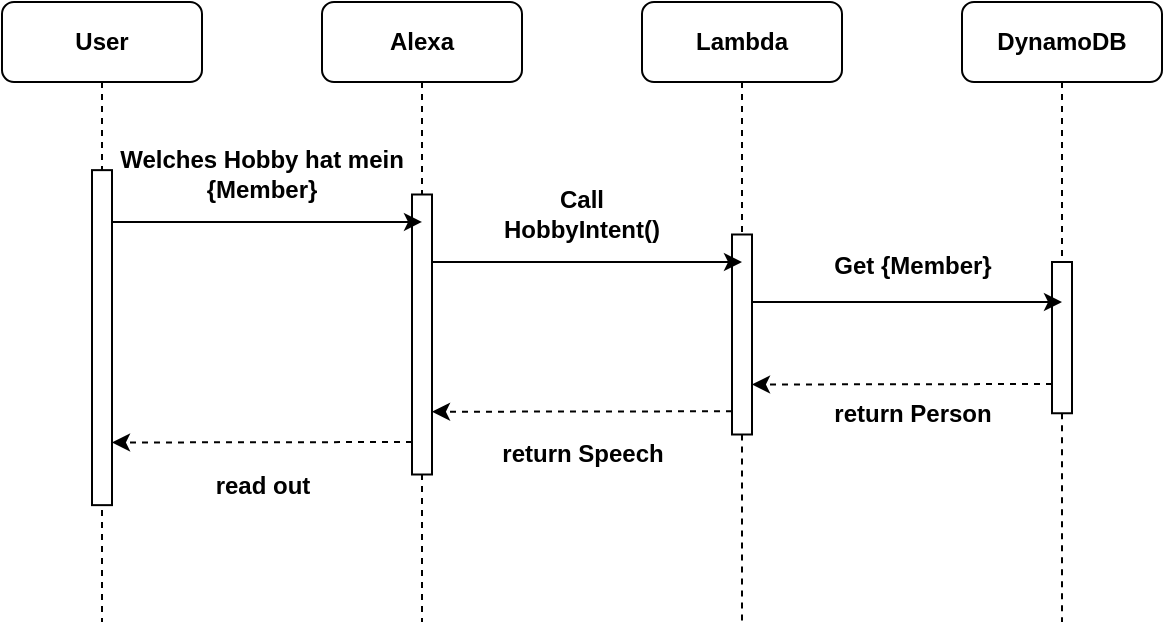 <mxfile version="12.5.4" type="google"><diagram id="zYhjIpaQGQOWZVxRiKlL" name="Page-1"><mxGraphModel dx="868" dy="457" grid="0" gridSize="10" guides="1" tooltips="1" connect="1" arrows="1" fold="1" page="1" pageScale="1" pageWidth="827" pageHeight="1169" math="0" shadow="0"><root><mxCell id="0"/><mxCell id="1" parent="0"/><mxCell id="srZn_VNHs0gT8egDXRI1-11" style="edgeStyle=orthogonalEdgeStyle;rounded=0;orthogonalLoop=1;jettySize=auto;html=1;dashed=1;endArrow=none;endFill=0;" parent="1" edge="1"><mxGeometry relative="1" as="geometry"><mxPoint x="60" y="360" as="targetPoint"/><mxPoint x="60" y="250" as="sourcePoint"/></mxGeometry></mxCell><mxCell id="srZn_VNHs0gT8egDXRI1-1" value="User" style="rounded=1;whiteSpace=wrap;html=1;fontStyle=1" parent="1" vertex="1"><mxGeometry x="10" y="50" width="100" height="40" as="geometry"/></mxCell><mxCell id="srZn_VNHs0gT8egDXRI1-46" style="edgeStyle=orthogonalEdgeStyle;rounded=0;orthogonalLoop=1;jettySize=auto;html=1;exitX=0.5;exitY=1;exitDx=0;exitDy=0;endArrow=none;endFill=0;dashed=1;" parent="1" edge="1"><mxGeometry relative="1" as="geometry"><mxPoint x="220" y="360" as="targetPoint"/><mxPoint x="220" y="250" as="sourcePoint"/></mxGeometry></mxCell><mxCell id="srZn_VNHs0gT8egDXRI1-8" value="Alexa" style="rounded=1;whiteSpace=wrap;html=1;fontStyle=1" parent="1" vertex="1"><mxGeometry x="170" y="50" width="100" height="40" as="geometry"/></mxCell><mxCell id="srZn_VNHs0gT8egDXRI1-53" style="edgeStyle=orthogonalEdgeStyle;rounded=0;orthogonalLoop=1;jettySize=auto;html=1;dashed=1;endArrow=none;endFill=0;" parent="1" source="srZn_VNHs0gT8egDXRI1-51" edge="1"><mxGeometry relative="1" as="geometry"><mxPoint x="380" y="360" as="targetPoint"/></mxGeometry></mxCell><mxCell id="srZn_VNHs0gT8egDXRI1-9" value="Lambda" style="rounded=1;whiteSpace=wrap;html=1;fontStyle=1" parent="1" vertex="1"><mxGeometry x="330" y="50" width="100" height="40" as="geometry"/></mxCell><mxCell id="srZn_VNHs0gT8egDXRI1-56" style="edgeStyle=orthogonalEdgeStyle;rounded=0;orthogonalLoop=1;jettySize=auto;html=1;dashed=1;endArrow=none;endFill=0;" parent="1" source="srZn_VNHs0gT8egDXRI1-55" edge="1"><mxGeometry relative="1" as="geometry"><mxPoint x="540" y="360" as="targetPoint"/></mxGeometry></mxCell><mxCell id="srZn_VNHs0gT8egDXRI1-10" value="DynamoDB" style="rounded=1;whiteSpace=wrap;html=1;fontStyle=1" parent="1" vertex="1"><mxGeometry x="490" y="50" width="100" height="40" as="geometry"/></mxCell><mxCell id="srZn_VNHs0gT8egDXRI1-17" style="edgeStyle=orthogonalEdgeStyle;rounded=0;orthogonalLoop=1;jettySize=auto;html=1;dashed=1;endArrow=none;endFill=0;" parent="1" source="srZn_VNHs0gT8egDXRI1-1" edge="1"><mxGeometry relative="1" as="geometry"><mxPoint x="60" y="140" as="targetPoint"/><mxPoint x="60" y="90" as="sourcePoint"/></mxGeometry></mxCell><mxCell id="srZn_VNHs0gT8egDXRI1-20" value="Welches Hobby hat mein {Member}" style="text;html=1;strokeColor=none;fillColor=none;align=center;verticalAlign=middle;whiteSpace=wrap;rounded=0;fontStyle=1" parent="1" vertex="1"><mxGeometry x="65" y="126.25" width="150" height="20" as="geometry"/></mxCell><mxCell id="srZn_VNHs0gT8egDXRI1-25" value="Call HobbyIntent()" style="text;html=1;strokeColor=none;fillColor=none;align=center;verticalAlign=middle;whiteSpace=wrap;rounded=0;fontStyle=1" parent="1" vertex="1"><mxGeometry x="280" y="146.25" width="40" height="20" as="geometry"/></mxCell><mxCell id="srZn_VNHs0gT8egDXRI1-47" style="edgeStyle=orthogonalEdgeStyle;rounded=0;orthogonalLoop=1;jettySize=auto;html=1;exitX=0.5;exitY=1;exitDx=0;exitDy=0;endArrow=none;endFill=0;dashed=1;" parent="1" source="srZn_VNHs0gT8egDXRI1-8" edge="1"><mxGeometry relative="1" as="geometry"><mxPoint x="220" y="150" as="targetPoint"/><mxPoint x="220" y="90" as="sourcePoint"/></mxGeometry></mxCell><mxCell id="srZn_VNHs0gT8egDXRI1-49" value="" style="rounded=0;whiteSpace=wrap;html=1;" parent="1" vertex="1"><mxGeometry x="55" y="134.07" width="10" height="167.5" as="geometry"/></mxCell><mxCell id="srZn_VNHs0gT8egDXRI1-50" value="" style="rounded=0;whiteSpace=wrap;html=1;" parent="1" vertex="1"><mxGeometry x="215" y="146.25" width="10" height="140" as="geometry"/></mxCell><mxCell id="srZn_VNHs0gT8egDXRI1-51" value="" style="rounded=0;whiteSpace=wrap;html=1;" parent="1" vertex="1"><mxGeometry x="375" y="166.25" width="10" height="100" as="geometry"/></mxCell><mxCell id="srZn_VNHs0gT8egDXRI1-54" style="edgeStyle=orthogonalEdgeStyle;rounded=0;orthogonalLoop=1;jettySize=auto;html=1;dashed=1;endArrow=none;endFill=0;" parent="1" source="srZn_VNHs0gT8egDXRI1-9" target="srZn_VNHs0gT8egDXRI1-51" edge="1"><mxGeometry relative="1" as="geometry"><mxPoint x="380" y="360" as="targetPoint"/><mxPoint x="380" y="90" as="sourcePoint"/></mxGeometry></mxCell><mxCell id="srZn_VNHs0gT8egDXRI1-55" value="" style="rounded=0;whiteSpace=wrap;html=1;" parent="1" vertex="1"><mxGeometry x="535" y="180" width="10" height="75.63" as="geometry"/></mxCell><mxCell id="srZn_VNHs0gT8egDXRI1-62" style="edgeStyle=orthogonalEdgeStyle;rounded=0;orthogonalLoop=1;jettySize=auto;html=1;dashed=1;endArrow=none;endFill=0;" parent="1" source="srZn_VNHs0gT8egDXRI1-10" target="srZn_VNHs0gT8egDXRI1-55" edge="1"><mxGeometry relative="1" as="geometry"><mxPoint x="540" y="360" as="targetPoint"/><mxPoint x="540" y="90" as="sourcePoint"/></mxGeometry></mxCell><mxCell id="srZn_VNHs0gT8egDXRI1-67" value="" style="endArrow=classic;html=1;entryX=0.5;entryY=0.098;entryDx=0;entryDy=0;entryPerimeter=0;" parent="1" target="srZn_VNHs0gT8egDXRI1-50" edge="1"><mxGeometry width="50" height="50" relative="1" as="geometry"><mxPoint x="65" y="160" as="sourcePoint"/><mxPoint x="210" y="160" as="targetPoint"/></mxGeometry></mxCell><mxCell id="srZn_VNHs0gT8egDXRI1-68" value="" style="endArrow=classic;html=1;entryX=0.5;entryY=0.098;entryDx=0;entryDy=0;entryPerimeter=0;" parent="1" edge="1"><mxGeometry width="50" height="50" relative="1" as="geometry"><mxPoint x="225" y="180.03" as="sourcePoint"/><mxPoint x="380" y="180.0" as="targetPoint"/></mxGeometry></mxCell><mxCell id="srZn_VNHs0gT8egDXRI1-69" value="" style="endArrow=classic;html=1;entryX=0.5;entryY=0.098;entryDx=0;entryDy=0;entryPerimeter=0;" parent="1" edge="1"><mxGeometry width="50" height="50" relative="1" as="geometry"><mxPoint x="385" y="200.03" as="sourcePoint"/><mxPoint x="540" y="200.0" as="targetPoint"/></mxGeometry></mxCell><mxCell id="srZn_VNHs0gT8egDXRI1-70" value="" style="endArrow=classic;html=1;entryX=1;entryY=0.75;entryDx=0;entryDy=0;dashed=1;" parent="1" target="srZn_VNHs0gT8egDXRI1-51" edge="1"><mxGeometry width="50" height="50" relative="1" as="geometry"><mxPoint x="535" y="241" as="sourcePoint"/><mxPoint x="400" y="240" as="targetPoint"/></mxGeometry></mxCell><mxCell id="srZn_VNHs0gT8egDXRI1-71" value="" style="endArrow=classic;html=1;entryX=1;entryY=0.75;entryDx=0;entryDy=0;dashed=1;" parent="1" edge="1"><mxGeometry width="50" height="50" relative="1" as="geometry"><mxPoint x="375" y="254.63" as="sourcePoint"/><mxPoint x="225" y="254.88" as="targetPoint"/></mxGeometry></mxCell><mxCell id="srZn_VNHs0gT8egDXRI1-72" value="" style="endArrow=classic;html=1;entryX=1;entryY=0.75;entryDx=0;entryDy=0;dashed=1;" parent="1" edge="1"><mxGeometry width="50" height="50" relative="1" as="geometry"><mxPoint x="215" y="270" as="sourcePoint"/><mxPoint x="65" y="270.25" as="targetPoint"/></mxGeometry></mxCell><mxCell id="srZn_VNHs0gT8egDXRI1-73" value="Get {Member}" style="text;html=1;align=center;verticalAlign=middle;resizable=0;points=[];autosize=1;fontStyle=1" parent="1" vertex="1"><mxGeometry x="420" y="172" width="90" height="20" as="geometry"/></mxCell><mxCell id="srZn_VNHs0gT8egDXRI1-74" value="return Person" style="text;html=1;align=center;verticalAlign=middle;resizable=0;points=[];autosize=1;fontStyle=1" parent="1" vertex="1"><mxGeometry x="420" y="246.25" width="90" height="20" as="geometry"/></mxCell><mxCell id="srZn_VNHs0gT8egDXRI1-76" value="return Speech" style="text;html=1;align=center;verticalAlign=middle;resizable=0;points=[];autosize=1;fontStyle=1" parent="1" vertex="1"><mxGeometry x="250" y="266.25" width="100" height="20" as="geometry"/></mxCell><mxCell id="srZn_VNHs0gT8egDXRI1-77" value="read out" style="text;html=1;align=center;verticalAlign=middle;resizable=0;points=[];autosize=1;fontStyle=1" parent="1" vertex="1"><mxGeometry x="110" y="281.57" width="60" height="20" as="geometry"/></mxCell></root></mxGraphModel></diagram></mxfile>